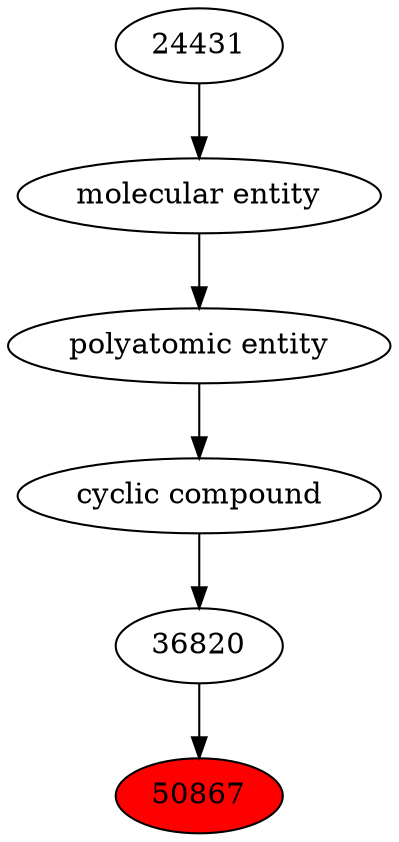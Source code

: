 digraph tree{ 
50867 [label="50867" fillcolor=red style=filled]
36820 -> 50867
36820 [label="36820"]
33595 -> 36820
33595 [label="cyclic compound"]
36357 -> 33595
36357 [label="polyatomic entity"]
23367 -> 36357
23367 [label="molecular entity"]
24431 -> 23367
24431 [label="24431"]
}
